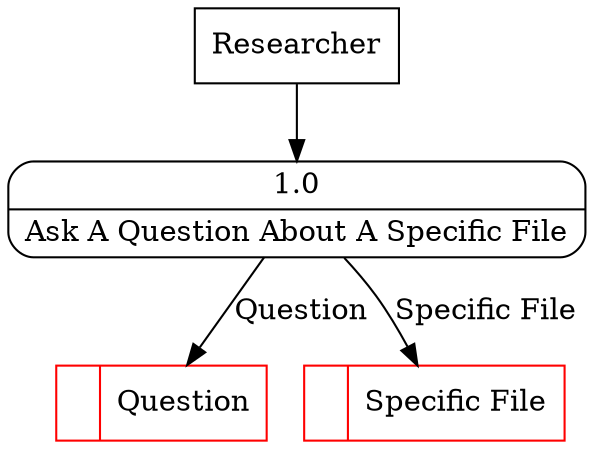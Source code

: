 digraph dfd2{ 
node[shape=record]
200 [label="<f0>  |<f1> Question " color=red];
201 [label="<f0>  |<f1> Specific File " color=red];
202 [label="Researcher" shape=box];
203 [label="{<f0> 1.0|<f1> Ask A Question About A Specific File }" shape=Mrecord];
202 -> 203
203 -> 200 [label="Question"]
203 -> 201 [label="Specific File"]
}